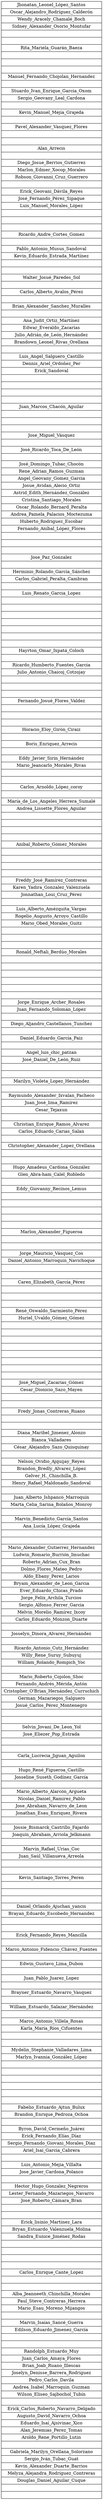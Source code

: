 digraph estudiante {
	nodesep=.05;
rankdir=RL	node [shape=record,width=1.5,height=.5];
HASH[label="Jhonatan_Leonel_López_Santos | Oscar_Alejandro_Rodríguez_Calderón | Wendy_Aracely_Chamalé_Boch | Sidney_Alexander_Osorio_Montufar |   |   | Rita_Mariela_Guarán_Baeza |   |   |   | Manuel_Fernando_Chojolan_Hernandez |   | Stuardo_Ivan_Enrique_Garcia_Oxom | Sergio_Geovany_Leal_Cardona |   | Kevin_Manuel_Mejía_Grajeda |   | Pavel_Alexander_Vasquez_Flores |   |   | Alan_Arrecis |   | Diego_Josue_Berrios_Gutierrez | Marlon_Edmer_Xocop_Morales | Robson_Giovanni_Cruz_Guerrero |   | Erick_Geovani_Dávila_Reyes | José_Fernando_Pérez_Sipaque | Luis_Manuel_Morales_López |   |   |   | Ricardo_Andre_Cortes_Gomez |   | Pablo_Antonio_Musus_Sandoval | Kevin_Eduardo_Estrada_Martínez |   |   | Walter_Josué_Paredes_Sol |   | Carlos_Alberto_Avalos_Pérez |   | Brian_Alexander_Sanchez_Muralles |   | Ana_Judit_Ortiz_Martínez | Edwar_Everaldo_Zacarías | Julio_Adrián_de_León_Hernández | Brandown_Leonel_Rivas_Orellana |   | Luis_Angel_Salguero_Castillo | Dennis_Ariel_Ordoñez_Per | Erick_Sandoval |   |   |   |   | Juan_Marcos_Chacón_Aguilar |   |   |   | Jose_Miguel_Vásquez |   | José_Ricardo_Toca_De_León |   | José_Domingo_Tubac_Chocón | Rene_Adrian_Ramos_Guzman | Angel_Geovany_Gomez_Garcia | Josue_Avidan_Alecio_Ortiz | Astrid_Edith_Hernández_González | Cristina_Santiago_Morales | Oscar_Rolando_Bernard_Peralta | Andrea_Pamela_Palacios_Moctezuma | Huberto_Rodriguez_Escobar | Fernando_Aníbal_López_Flores |   |   |   | Jose_Paz_Gonzalez |   | Herminio_Rolando_García_Sánchez | Carlos_Gabriel_Peralta_Cambran |   | Luis_Renato_Garcia_Lopez |   |   |   |   |   |   |   | Hayrton_Omar_Ixpatá_Coloch |   | Ricardo_Humberto_Fuentes_Garcia | Julio_Antonio_Chaicoj_Cotzojay |   |   |   | Fernando_Josué_Flores_Valdez |   |   |   | Horacio_Eloy_Girón_Ciraiz |   | Boris_Enriquez_Arrecis |   | Eddy_Javier_Sirin_Hernández | Mario_Jeancarlo_Morales_Rivas |   |   | Carlos_Arnoldo_López_coroy |   | María_de_Los_Angeles_Herrera_Sumalé | Andrea_Lissette_Flores_Aguilar |   |   |   |   | Anibal_Roberto_Gómez_Morales |   |   |   |   | Freddy_José_Ramírez_Contreras | Karen_Yadira_Gonzalez_Valenzuela | Jonnathan_Loui_Cruz_Pérez |   | Luis_Alberto_Amézquita_Vargas | Rogelio_Augusto_Arroyo_Castillo | Mario_Obed_Morales_Guitz |   |   |   | Ronald_Neftali_Berdúo_Morales |   |   |   |   |   |   | Jorge_Enrique_Archer_Rosales | Juan_Fernando_Solomán_López |   | Diego_Aljandro_Castellanos_Tunchez |   | Daniel_Eduardo_García_Paiz |   | Angel_luis_chic_patzan | José_Daniel_De_León_Ruiz |   |   | Marilyn_Violeta_Lopez_Hernández |   | Raymundo_Alexander_Ixvalan_Pacheco | Juan_José_lima_Ramírez | Cesar_Tejaxun |   | Christian_Enrique_Ramos_Alvarez | Carlos_Eduardo_Carias_Salan |   | Christopher_Alexander_Lopez_Orellana |   |   | Hugo_Amadeus_Cardona_González | Glen_Abra-ham_Calel_Robledo |   | Eddy_Giovanny_Recinos_Lemus |   |   |   |   |   | Marlon_Alexander_Figueroa |   |   | Jorge_Mauricio_Vásquez_Cos | Daniel_Antonio_Marroquin_Navichoque |   |   | Caren_Elizabeth_García_Pérez |   |   |   | René_Oswaldo_Sarmiento_Pérez | Huriel_Uvaldo_Gómez_Gómez |   |   |   |   |   |   |   |   | José_Miguel_Zacarías_Gómez | Cesar_Dionicio_Sazo_Mayen |   |   | Fredy_Jonas_Contreras_Ruano |   |   | Diana_Maribel_Jimenez_Alonzo | Bianca_Valladares | César_Alejandro_Sazo_Quisquinay |   | Nelson_Ovidio_Ajquijay_Reyes | Brandon_Bredly_Alvarez_López | Gelver_H._Chinchilla_B. | Henry_Rafael_Maldonado_Sandoval |   | Juan_Alberto_Ishpancó_Marroquín | Marta_Celia_Sarina_Bolaños_Monroy |   | Marvin_Benedicto_García_Santos | Ana_Lucía_López_Grajeda |   |   | Mario_Alexander_Gutierrez_Hernandez | Ludwin_Romario_Burrión_Imuchac | Roberto_Adrian_Cux_Bran | Dolmo_Flores_Mateo_Pedro | Aldo_Ebany_Perez_Larios | Bryam_Alexander_de_Leon_Garcia | Ever_Eduardo_Chicas_Prado | Jorge_Felix_Archila_Turcios | Sergio_Alfonso_Ferrer_Garcia | Melvin_Morelio_Ramírez_Ixcoy | Carlos_Eduardo_Monzon_Duarte |   | Josselyn_Dinora_Alvarez_Hernández |   | Ricardo_Antonio_Cutz_Hernández | Willy_Rene_Suruy_Subuyuj | William_Rolando_Rompich_Yoc |   | Mario_Roberto_Cojolon_Shoc | Fernando_Andrés_Mérida_Antón | Cristopher_O'Brian_Hernández_Curruchich | German_Mazariegos_Salguero | Josué_Carlos_Pérez_Montenegro |   |   | Selvin_Jovani_De_Leon_Yol | Jose_Eliezer_Pop_Estrada |   |   | Carla_Lucrecia_Jiguan_Aguilon |   | Hugo_René_Figueroa_Castillo | Josseline_Suseth_Godínez_García |   | Mario_Alberto_Alarcón_Argueta | Nícolas_Daniel_Ramirez_Pablo | Jose_Abraham_Navarro_de_Leon | Jonathan_Esau_Enriquez_Rivera |   | Jossie_Bismarck_Castrillo_Fajardo | Joaquín_Abraham_Arriola_Jelkmann |   | Marvin_Rafael_Urias_Coc | Juan_Saúl_Villanueva_Arreola |   |   | Kevin_Santiago_Torres_Peren |   |   |   | Daniel_Orlando_Ajuchan_yancis | Brayan_Eduardo_Escobedo_Hernandez |   |   | Erick_Fernando_Reyes_Mancilla |   | Marco_Antonio_Fidencio_Chávez_Fuentes |   | Edwin_Gustavo_Lima_Dubon |   | Juan_Pablo_Juarez_Lopez |   | Brayner_Estuardo_Navarro_Vasquez |   | William_Estuardo_Salazar_Hernández |   | Marco_Antonio_Villela_Rosas | Karla_María_Ríos_Cifuentes |   |   | Mydelin_Stephanie_Valladares_Lima | Marlyn_Ivannia_González_López |   |   |   |   |   |   | Fabelio_Estuardo_Ajtun_Bulux | Brandon_Enrique_Pedroza_Ochoa |   | Byron_David_Cermeño_Juárez | Erick_Fernando_Elías_Díaz | Sergio_Fernando_Giovani_Morales_Diaz | Ariel_Isaí_García_Cabrera |   | Luis_Antonio_Mejia_Villalta | Jose_Javier_Cardona_Polanco |   | Hector_Hugo_Gonzalez_Negreros | Lester_Fernando_Mazariegos_Navarro | José_Roberto_Cámara_Bran |   |   | Erick_lisinio_Martinez_Lara | Bryan_Estuardo_Valenzuela_Molina | Sandra_Eunice_Jiménez_Rodas |   |   |   |   | Carlos_Enrique_Cante_Lopez |   |   | Alba_Jeanneeth_Chinchilla_Morales | Paul_Steve_Contreras_Herrera | Mario_Esau_Moreno_Mijangos |   | Marvin_Isaías_Sancé_Guerra | Edilson_Eduardo_Jimenez_García |   |   | Randolph_Estuardo_Muy | Juan_Carlos_Amaya_Flores | Brian_Joab_Ruano_Illescas | Joselyn_Denisse_Barrera_Rodríguez | Pedro_Carlos_Davila | Andrea_Isabel_Marroquin_Guzman | Wilson_Eliseo_Sajbochol_Tubín |   | Erick_Carlos_Roberto_Navarro_Delgado | Augusto_David_Navarro_Ochoa | Eduardo_Isaí_Ajsivinac_Xico | Alan_Jeremias_Perez_Tomas | Aroldo_Rene_Portillo_Lutin |   | Gabriela_Marilyn_Orellana_Solorzano | Sergio_Iván_Tubac_Guat | Kevin_Alexander_Duarte_Barrios | Melyza_Alejandra_Rodríguez_Contreras | Douglas_Daniel_Aguilar_Cuque |   | "];
}